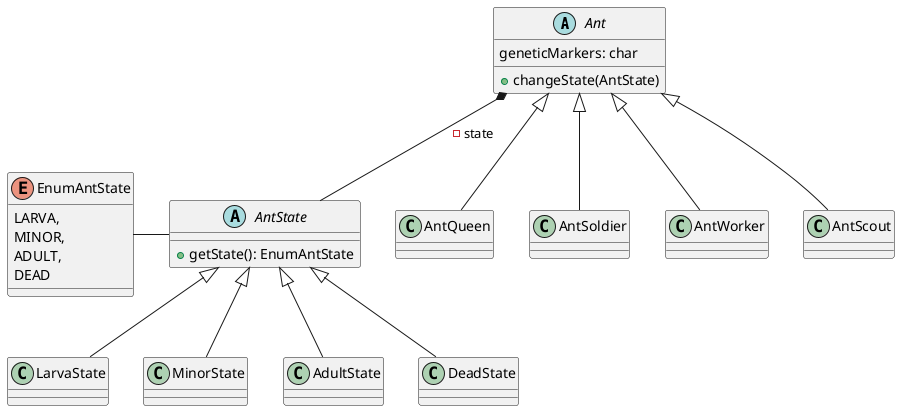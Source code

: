 @startuml


abstract class Ant {
    geneticMarkers: char
        + changeState(AntState)
}

enum EnumAntState {
    LARVA,
    MINOR,
    ADULT,
    DEAD
}

abstract class AntState {
    + getState(): EnumAntState
}

EnumAntState - AntState

Ant *-- AntState: -state

AntState <|-- LarvaState
AntState <|-- MinorState
AntState <|-- AdultState
AntState <|-- DeadState


Ant <|-- AntQueen
Ant <|-- AntSoldier
Ant <|-- AntWorker
Ant <|-- AntScout


@enduml